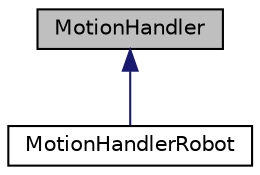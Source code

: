 digraph "MotionHandler"
{
  edge [fontname="Helvetica",fontsize="10",labelfontname="Helvetica",labelfontsize="10"];
  node [fontname="Helvetica",fontsize="10",shape=record];
  Node1 [label="MotionHandler",height=0.2,width=0.4,color="black", fillcolor="grey75", style="filled", fontcolor="black"];
  Node1 -> Node2 [dir="back",color="midnightblue",fontsize="10",style="solid"];
  Node2 [label="MotionHandlerRobot",height=0.2,width=0.4,color="black", fillcolor="white", style="filled",URL="$classMotionHandlerRobot.html",tooltip="Class managing a Robot&#39;s speed. "];
}
